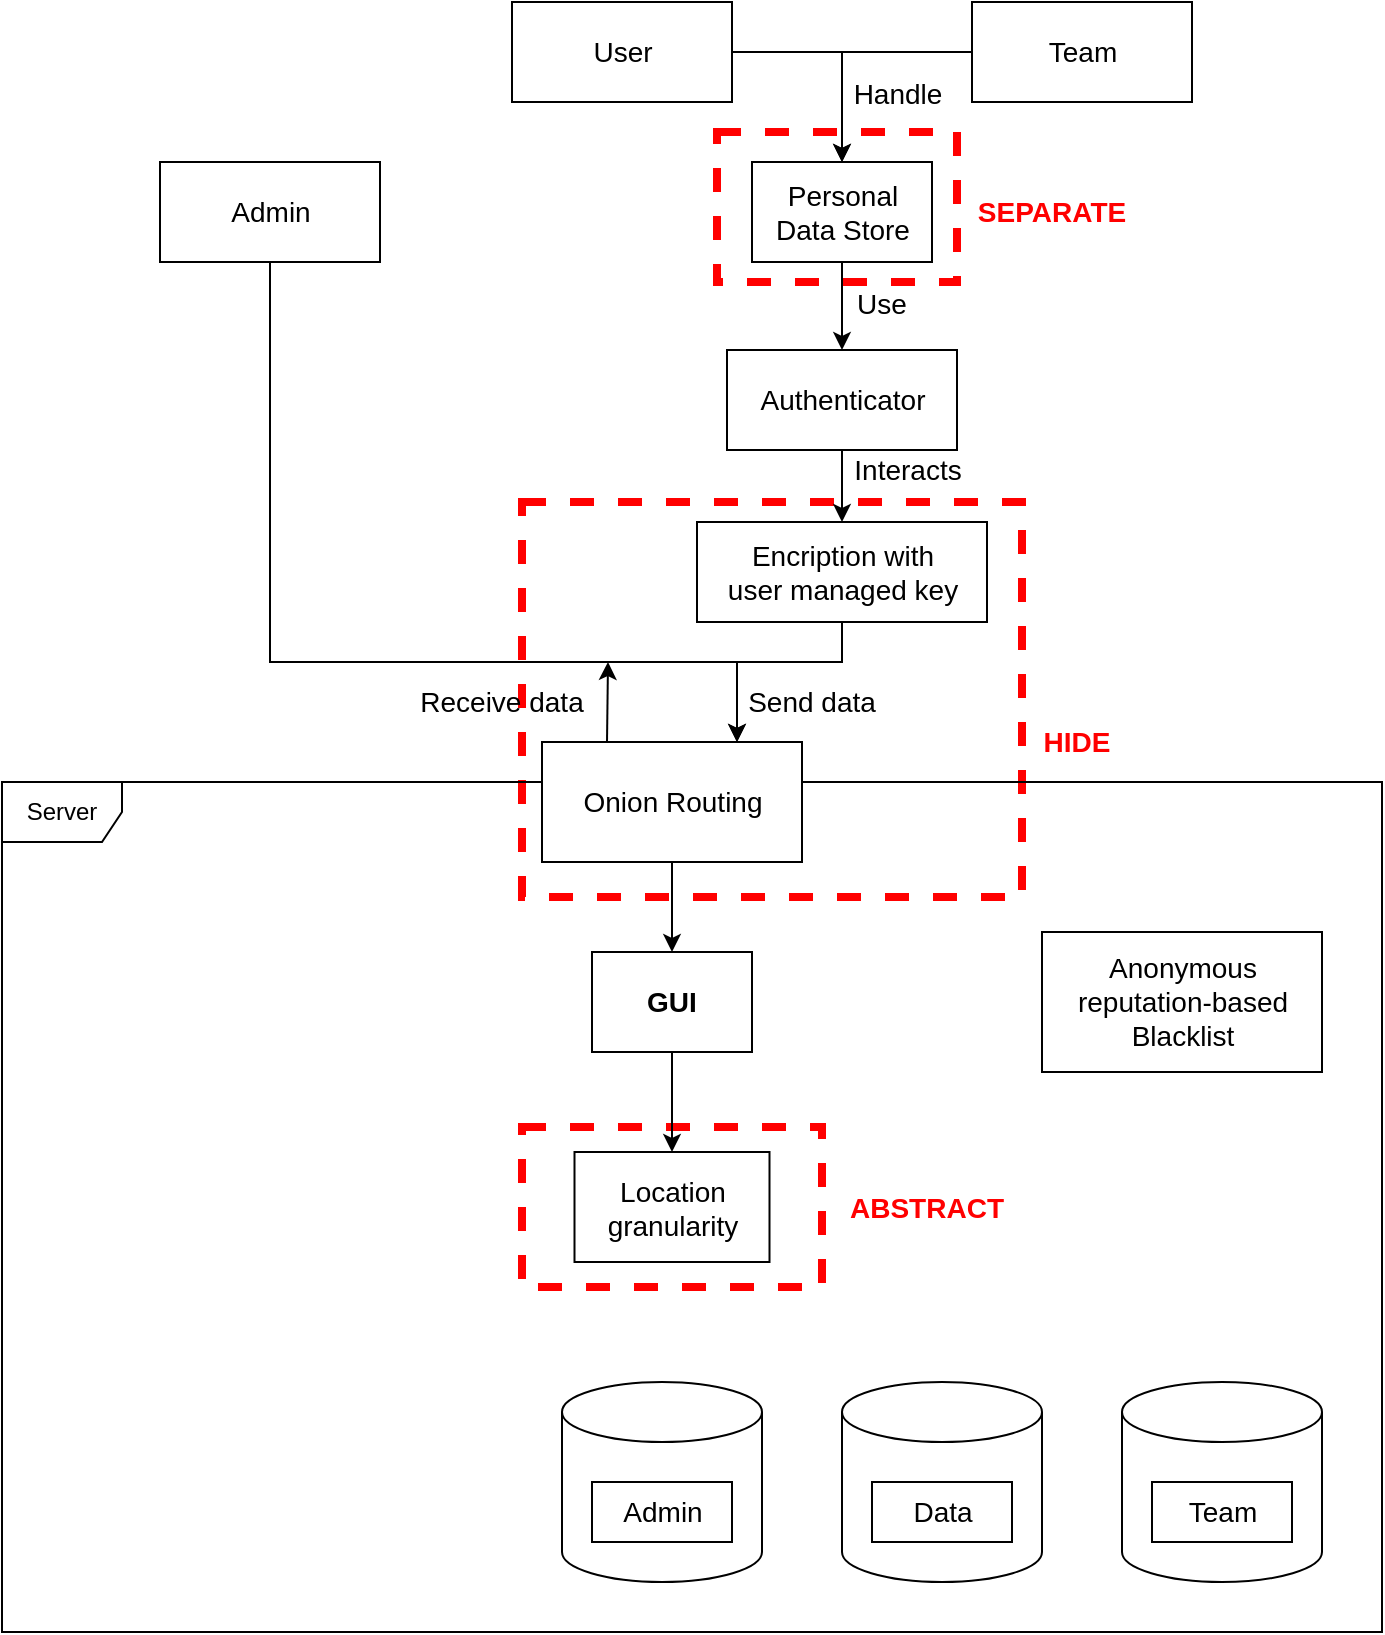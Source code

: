<mxfile version="14.8.6" type="github">
  <diagram id="YS19dX1pj8gQ7npMbOew" name="Page-1">
    <mxGraphModel dx="1117" dy="724" grid="1" gridSize="10" guides="1" tooltips="1" connect="1" arrows="1" fold="1" page="1" pageScale="1" pageWidth="850" pageHeight="1100" math="0" shadow="0">
      <root>
        <mxCell id="0" />
        <mxCell id="1" parent="0" />
        <mxCell id="_d9M04DH2eVFDw5MNcZJ-15" value="" style="outlineConnect=0;html=1;whiteSpace=wrap;fontSize=12;fontStyle=0;verticalAlign=top;align=center;dashed=1;spacingTop=3;strokeWidth=4;fillColor=none;strokeColor=#FF0000;" vertex="1" parent="1">
          <mxGeometry x="380" y="602.5" width="150" height="80" as="geometry" />
        </mxCell>
        <mxCell id="_d9M04DH2eVFDw5MNcZJ-22" value="" style="outlineConnect=0;html=1;whiteSpace=wrap;fontSize=12;fontStyle=0;verticalAlign=top;align=center;dashed=1;spacingTop=3;strokeWidth=4;fillColor=none;strokeColor=#FF0000;" vertex="1" parent="1">
          <mxGeometry x="380" y="290" width="250" height="197.5" as="geometry" />
        </mxCell>
        <mxCell id="_d9M04DH2eVFDw5MNcZJ-17" value="" style="outlineConnect=0;html=1;whiteSpace=wrap;fontSize=12;fontStyle=0;verticalAlign=top;align=center;dashed=1;spacingTop=3;strokeWidth=4;fillColor=none;strokeColor=#FF0000;" vertex="1" parent="1">
          <mxGeometry x="477.5" y="105" width="120" height="75" as="geometry" />
        </mxCell>
        <mxCell id="9x1H_0t3VZo4HXwmnzUf-2" value="Server" style="shape=umlFrame;whiteSpace=wrap;html=1;" parent="1" vertex="1">
          <mxGeometry x="120" y="430" width="690" height="425" as="geometry" />
        </mxCell>
        <mxCell id="9x1H_0t3VZo4HXwmnzUf-1" value="" style="shape=cylinder3;whiteSpace=wrap;html=1;boundedLbl=1;backgroundOutline=1;size=15;" parent="1" vertex="1">
          <mxGeometry x="400" y="730" width="100" height="100" as="geometry" />
        </mxCell>
        <mxCell id="9x1H_0t3VZo4HXwmnzUf-36" style="edgeStyle=orthogonalEdgeStyle;rounded=0;orthogonalLoop=1;jettySize=auto;html=1;exitX=0.5;exitY=1;exitDx=0;exitDy=0;entryX=0.75;entryY=0;entryDx=0;entryDy=0;startArrow=none;" parent="1" source="9x1H_0t3VZo4HXwmnzUf-3" target="9x1H_0t3VZo4HXwmnzUf-7" edge="1">
          <mxGeometry relative="1" as="geometry">
            <Array as="points">
              <mxPoint x="487" y="370" />
            </Array>
          </mxGeometry>
        </mxCell>
        <mxCell id="9x1H_0t3VZo4HXwmnzUf-32" style="edgeStyle=orthogonalEdgeStyle;rounded=0;orthogonalLoop=1;jettySize=auto;html=1;exitX=0;exitY=0.5;exitDx=0;exitDy=0;entryX=0.5;entryY=0;entryDx=0;entryDy=0;" parent="1" source="9x1H_0t3VZo4HXwmnzUf-6" target="9x1H_0t3VZo4HXwmnzUf-13" edge="1">
          <mxGeometry relative="1" as="geometry" />
        </mxCell>
        <mxCell id="9x1H_0t3VZo4HXwmnzUf-6" value="&lt;font style=&quot;font-size: 14px&quot;&gt;Team&lt;/font&gt;" style="html=1;" parent="1" vertex="1">
          <mxGeometry x="605" y="40" width="110" height="50" as="geometry" />
        </mxCell>
        <mxCell id="_d9M04DH2eVFDw5MNcZJ-8" style="edgeStyle=orthogonalEdgeStyle;rounded=0;orthogonalLoop=1;jettySize=auto;html=1;exitX=0.5;exitY=1;exitDx=0;exitDy=0;entryX=0.5;entryY=0;entryDx=0;entryDy=0;" edge="1" parent="1" source="9x1H_0t3VZo4HXwmnzUf-7" target="9x1H_0t3VZo4HXwmnzUf-21">
          <mxGeometry relative="1" as="geometry">
            <mxPoint x="455" y="498" as="targetPoint" />
          </mxGeometry>
        </mxCell>
        <mxCell id="9x1H_0t3VZo4HXwmnzUf-7" value="&lt;font style=&quot;font-size: 14px&quot;&gt;Onion Routing&lt;/font&gt;" style="html=1;" parent="1" vertex="1">
          <mxGeometry x="390" y="410" width="130" height="60" as="geometry" />
        </mxCell>
        <mxCell id="9x1H_0t3VZo4HXwmnzUf-8" value="" style="shape=cylinder3;whiteSpace=wrap;html=1;boundedLbl=1;backgroundOutline=1;size=15;" parent="1" vertex="1">
          <mxGeometry x="680" y="730" width="100" height="100" as="geometry" />
        </mxCell>
        <mxCell id="9x1H_0t3VZo4HXwmnzUf-9" value="&lt;font style=&quot;font-size: 14px&quot;&gt;Admin&lt;/font&gt;" style="html=1;" parent="1" vertex="1">
          <mxGeometry x="415" y="780" width="70" height="30" as="geometry" />
        </mxCell>
        <mxCell id="9x1H_0t3VZo4HXwmnzUf-10" value="" style="shape=cylinder3;whiteSpace=wrap;html=1;boundedLbl=1;backgroundOutline=1;size=15;" parent="1" vertex="1">
          <mxGeometry x="540" y="730" width="100" height="100" as="geometry" />
        </mxCell>
        <mxCell id="9x1H_0t3VZo4HXwmnzUf-11" value="&lt;font style=&quot;font-size: 14px&quot;&gt;Data&lt;/font&gt;" style="html=1;" parent="1" vertex="1">
          <mxGeometry x="555" y="780" width="70" height="30" as="geometry" />
        </mxCell>
        <mxCell id="9x1H_0t3VZo4HXwmnzUf-12" value="&lt;font style=&quot;font-size: 14px&quot;&gt;Team&lt;/font&gt;" style="html=1;" parent="1" vertex="1">
          <mxGeometry x="695" y="780" width="70" height="30" as="geometry" />
        </mxCell>
        <mxCell id="_d9M04DH2eVFDw5MNcZJ-20" style="edgeStyle=orthogonalEdgeStyle;rounded=0;orthogonalLoop=1;jettySize=auto;html=1;exitX=0.5;exitY=1;exitDx=0;exitDy=0;" edge="1" parent="1" source="9x1H_0t3VZo4HXwmnzUf-13" target="_d9M04DH2eVFDw5MNcZJ-2">
          <mxGeometry relative="1" as="geometry" />
        </mxCell>
        <mxCell id="9x1H_0t3VZo4HXwmnzUf-13" value="&lt;font style=&quot;font-size: 14px&quot;&gt;Personal&lt;br&gt;Data Store&lt;/font&gt;" style="html=1;" parent="1" vertex="1">
          <mxGeometry x="495" y="120" width="90" height="50" as="geometry" />
        </mxCell>
        <mxCell id="9x1H_0t3VZo4HXwmnzUf-15" value="&lt;font style=&quot;font-size: 14px&quot;&gt;Handle&lt;/font&gt;" style="text;html=1;strokeColor=none;fillColor=none;align=center;verticalAlign=middle;whiteSpace=wrap;rounded=0;" parent="1" vertex="1">
          <mxGeometry x="548" y="76" width="40" height="20" as="geometry" />
        </mxCell>
        <mxCell id="9x1H_0t3VZo4HXwmnzUf-16" value="&lt;font style=&quot;font-size: 14px&quot;&gt;Send data&lt;/font&gt;" style="text;html=1;strokeColor=none;fillColor=none;align=center;verticalAlign=middle;whiteSpace=wrap;rounded=0;" parent="1" vertex="1">
          <mxGeometry x="485" y="380" width="80" height="20" as="geometry" />
        </mxCell>
        <mxCell id="9x1H_0t3VZo4HXwmnzUf-17" value="&lt;font style=&quot;font-size: 14px&quot;&gt;Anonymous&lt;br&gt;reputation-based&lt;br&gt;Blacklist&lt;/font&gt;" style="html=1;" parent="1" vertex="1">
          <mxGeometry x="640" y="505" width="140" height="70" as="geometry" />
        </mxCell>
        <mxCell id="9x1H_0t3VZo4HXwmnzUf-30" style="edgeStyle=orthogonalEdgeStyle;rounded=0;orthogonalLoop=1;jettySize=auto;html=1;exitX=1;exitY=0.5;exitDx=0;exitDy=0;entryX=0.5;entryY=0;entryDx=0;entryDy=0;" parent="1" source="9x1H_0t3VZo4HXwmnzUf-20" target="9x1H_0t3VZo4HXwmnzUf-13" edge="1">
          <mxGeometry relative="1" as="geometry" />
        </mxCell>
        <mxCell id="9x1H_0t3VZo4HXwmnzUf-20" value="&lt;font style=&quot;font-size: 14px&quot;&gt;User&lt;/font&gt;" style="html=1;" parent="1" vertex="1">
          <mxGeometry x="375" y="40" width="110" height="50" as="geometry" />
        </mxCell>
        <mxCell id="_d9M04DH2eVFDw5MNcZJ-26" style="edgeStyle=orthogonalEdgeStyle;rounded=0;orthogonalLoop=1;jettySize=auto;html=1;exitX=0.5;exitY=1;exitDx=0;exitDy=0;entryX=0.5;entryY=0;entryDx=0;entryDy=0;" edge="1" parent="1" source="9x1H_0t3VZo4HXwmnzUf-21" target="_d9M04DH2eVFDw5MNcZJ-12">
          <mxGeometry relative="1" as="geometry" />
        </mxCell>
        <mxCell id="9x1H_0t3VZo4HXwmnzUf-21" value="&lt;font style=&quot;font-size: 14px&quot;&gt;&lt;b&gt;GUI&lt;/b&gt;&lt;/font&gt;" style="rounded=0;whiteSpace=wrap;html=1;" parent="1" vertex="1">
          <mxGeometry x="415" y="515" width="80" height="50" as="geometry" />
        </mxCell>
        <mxCell id="9x1H_0t3VZo4HXwmnzUf-23" value="&lt;font style=&quot;font-size: 14px&quot;&gt;Use&lt;/font&gt;" style="text;html=1;strokeColor=none;fillColor=none;align=center;verticalAlign=middle;whiteSpace=wrap;rounded=0;" parent="1" vertex="1">
          <mxGeometry x="540" y="181" width="40" height="20" as="geometry" />
        </mxCell>
        <mxCell id="9x1H_0t3VZo4HXwmnzUf-37" style="edgeStyle=orthogonalEdgeStyle;rounded=0;orthogonalLoop=1;jettySize=auto;html=1;exitX=0.5;exitY=1;exitDx=0;exitDy=0;entryX=0.75;entryY=0;entryDx=0;entryDy=0;" parent="1" source="9x1H_0t3VZo4HXwmnzUf-24" target="9x1H_0t3VZo4HXwmnzUf-7" edge="1">
          <mxGeometry relative="1" as="geometry">
            <Array as="points">
              <mxPoint x="254" y="370" />
              <mxPoint x="487" y="370" />
            </Array>
          </mxGeometry>
        </mxCell>
        <mxCell id="9x1H_0t3VZo4HXwmnzUf-24" value="&lt;font style=&quot;font-size: 14px&quot;&gt;Admin&lt;/font&gt;" style="html=1;" parent="1" vertex="1">
          <mxGeometry x="199" y="120" width="110" height="50" as="geometry" />
        </mxCell>
        <mxCell id="9x1H_0t3VZo4HXwmnzUf-35" value="" style="endArrow=classic;html=1;exitX=0.25;exitY=0;exitDx=0;exitDy=0;" parent="1" source="9x1H_0t3VZo4HXwmnzUf-7" edge="1">
          <mxGeometry width="50" height="50" relative="1" as="geometry">
            <mxPoint x="395" y="370" as="sourcePoint" />
            <mxPoint x="423" y="370" as="targetPoint" />
          </mxGeometry>
        </mxCell>
        <mxCell id="9x1H_0t3VZo4HXwmnzUf-38" value="&lt;font style=&quot;font-size: 14px&quot;&gt;Receive data&lt;/font&gt;" style="text;html=1;strokeColor=none;fillColor=none;align=center;verticalAlign=middle;whiteSpace=wrap;rounded=0;" parent="1" vertex="1">
          <mxGeometry x="325" y="380" width="90" height="20" as="geometry" />
        </mxCell>
        <mxCell id="_d9M04DH2eVFDw5MNcZJ-24" style="edgeStyle=orthogonalEdgeStyle;rounded=0;orthogonalLoop=1;jettySize=auto;html=1;exitX=0.5;exitY=1;exitDx=0;exitDy=0;" edge="1" parent="1" source="_d9M04DH2eVFDw5MNcZJ-2" target="9x1H_0t3VZo4HXwmnzUf-3">
          <mxGeometry relative="1" as="geometry" />
        </mxCell>
        <mxCell id="_d9M04DH2eVFDw5MNcZJ-2" value="&lt;span style=&quot;font-size: 14px&quot;&gt;Authenticator&lt;/span&gt;" style="html=1;" vertex="1" parent="1">
          <mxGeometry x="482.5" y="214" width="115" height="50" as="geometry" />
        </mxCell>
        <mxCell id="_d9M04DH2eVFDw5MNcZJ-6" value="&lt;font style=&quot;font-size: 14px&quot;&gt;Interacts&lt;/font&gt;" style="text;html=1;strokeColor=none;fillColor=none;align=center;verticalAlign=middle;whiteSpace=wrap;rounded=0;" vertex="1" parent="1">
          <mxGeometry x="532.5" y="264" width="80" height="20" as="geometry" />
        </mxCell>
        <mxCell id="_d9M04DH2eVFDw5MNcZJ-12" value="&lt;span style=&quot;font-size: 14px&quot;&gt;Location&lt;br&gt;granularity&lt;/span&gt;" style="html=1;" vertex="1" parent="1">
          <mxGeometry x="406.25" y="615" width="97.5" height="55" as="geometry" />
        </mxCell>
        <mxCell id="_d9M04DH2eVFDw5MNcZJ-14" value="&lt;font color=&quot;#ff0000&quot; size=&quot;1&quot;&gt;&lt;b style=&quot;font-size: 14px&quot;&gt;HIDE&lt;/b&gt;&lt;/font&gt;" style="text;html=1;strokeColor=none;fillColor=none;align=center;verticalAlign=middle;whiteSpace=wrap;rounded=0;dashed=1;" vertex="1" parent="1">
          <mxGeometry x="630" y="400" width="55" height="20" as="geometry" />
        </mxCell>
        <mxCell id="_d9M04DH2eVFDw5MNcZJ-16" value="&lt;font color=&quot;#ff0000&quot; size=&quot;1&quot;&gt;&lt;b style=&quot;font-size: 14px&quot;&gt;ABSTRACT&lt;/b&gt;&lt;/font&gt;" style="text;html=1;strokeColor=none;fillColor=none;align=center;verticalAlign=middle;whiteSpace=wrap;rounded=0;dashed=1;" vertex="1" parent="1">
          <mxGeometry x="535" y="632.5" width="95" height="20" as="geometry" />
        </mxCell>
        <mxCell id="_d9M04DH2eVFDw5MNcZJ-18" value="&lt;font color=&quot;#ff0000&quot; size=&quot;1&quot;&gt;&lt;b style=&quot;font-size: 14px&quot;&gt;SEPARATE&lt;/b&gt;&lt;/font&gt;" style="text;html=1;strokeColor=none;fillColor=none;align=center;verticalAlign=middle;whiteSpace=wrap;rounded=0;dashed=1;" vertex="1" parent="1">
          <mxGeometry x="610" y="135" width="70" height="20" as="geometry" />
        </mxCell>
        <mxCell id="9x1H_0t3VZo4HXwmnzUf-3" value="&lt;font style=&quot;font-size: 14px&quot;&gt;Encription with&lt;br&gt;user managed key&lt;/font&gt;" style="html=1;" parent="1" vertex="1">
          <mxGeometry x="467.5" y="300" width="145" height="50" as="geometry" />
        </mxCell>
      </root>
    </mxGraphModel>
  </diagram>
</mxfile>
